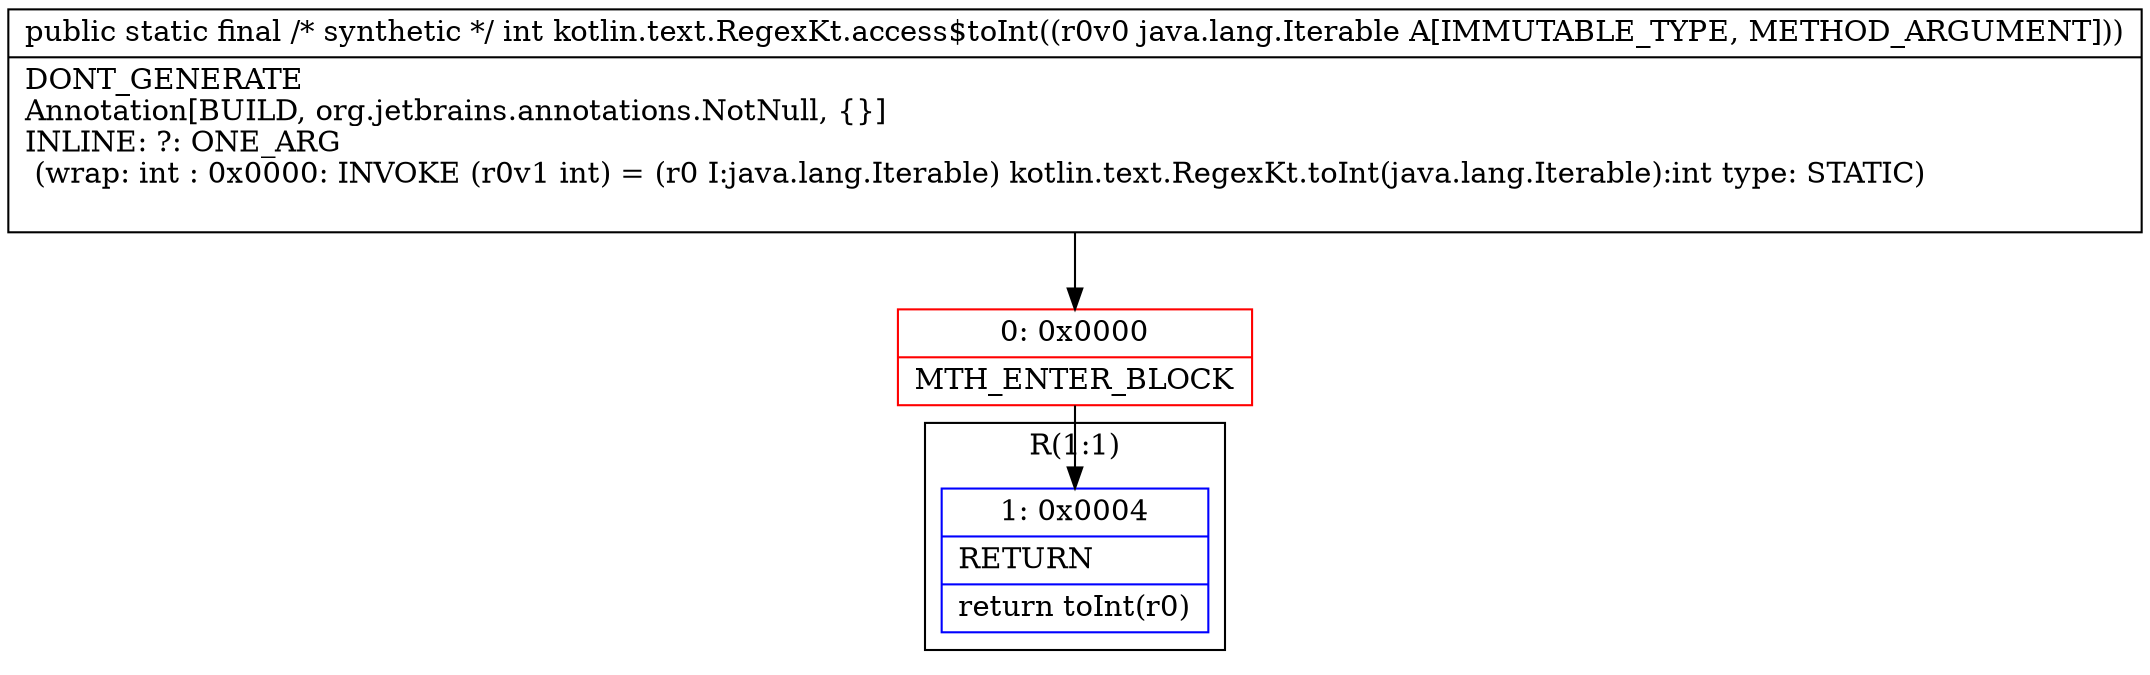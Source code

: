 digraph "CFG forkotlin.text.RegexKt.access$toInt(Ljava\/lang\/Iterable;)I" {
subgraph cluster_Region_1588515771 {
label = "R(1:1)";
node [shape=record,color=blue];
Node_1 [shape=record,label="{1\:\ 0x0004|RETURN\l|return toInt(r0)\l}"];
}
Node_0 [shape=record,color=red,label="{0\:\ 0x0000|MTH_ENTER_BLOCK\l}"];
MethodNode[shape=record,label="{public static final \/* synthetic *\/ int kotlin.text.RegexKt.access$toInt((r0v0 java.lang.Iterable A[IMMUTABLE_TYPE, METHOD_ARGUMENT]))  | DONT_GENERATE\lAnnotation[BUILD, org.jetbrains.annotations.NotNull, \{\}]\lINLINE: ?: ONE_ARG  \l  (wrap: int : 0x0000: INVOKE  (r0v1 int) = (r0 I:java.lang.Iterable) kotlin.text.RegexKt.toInt(java.lang.Iterable):int type: STATIC)\l\l}"];
MethodNode -> Node_0;
Node_0 -> Node_1;
}

